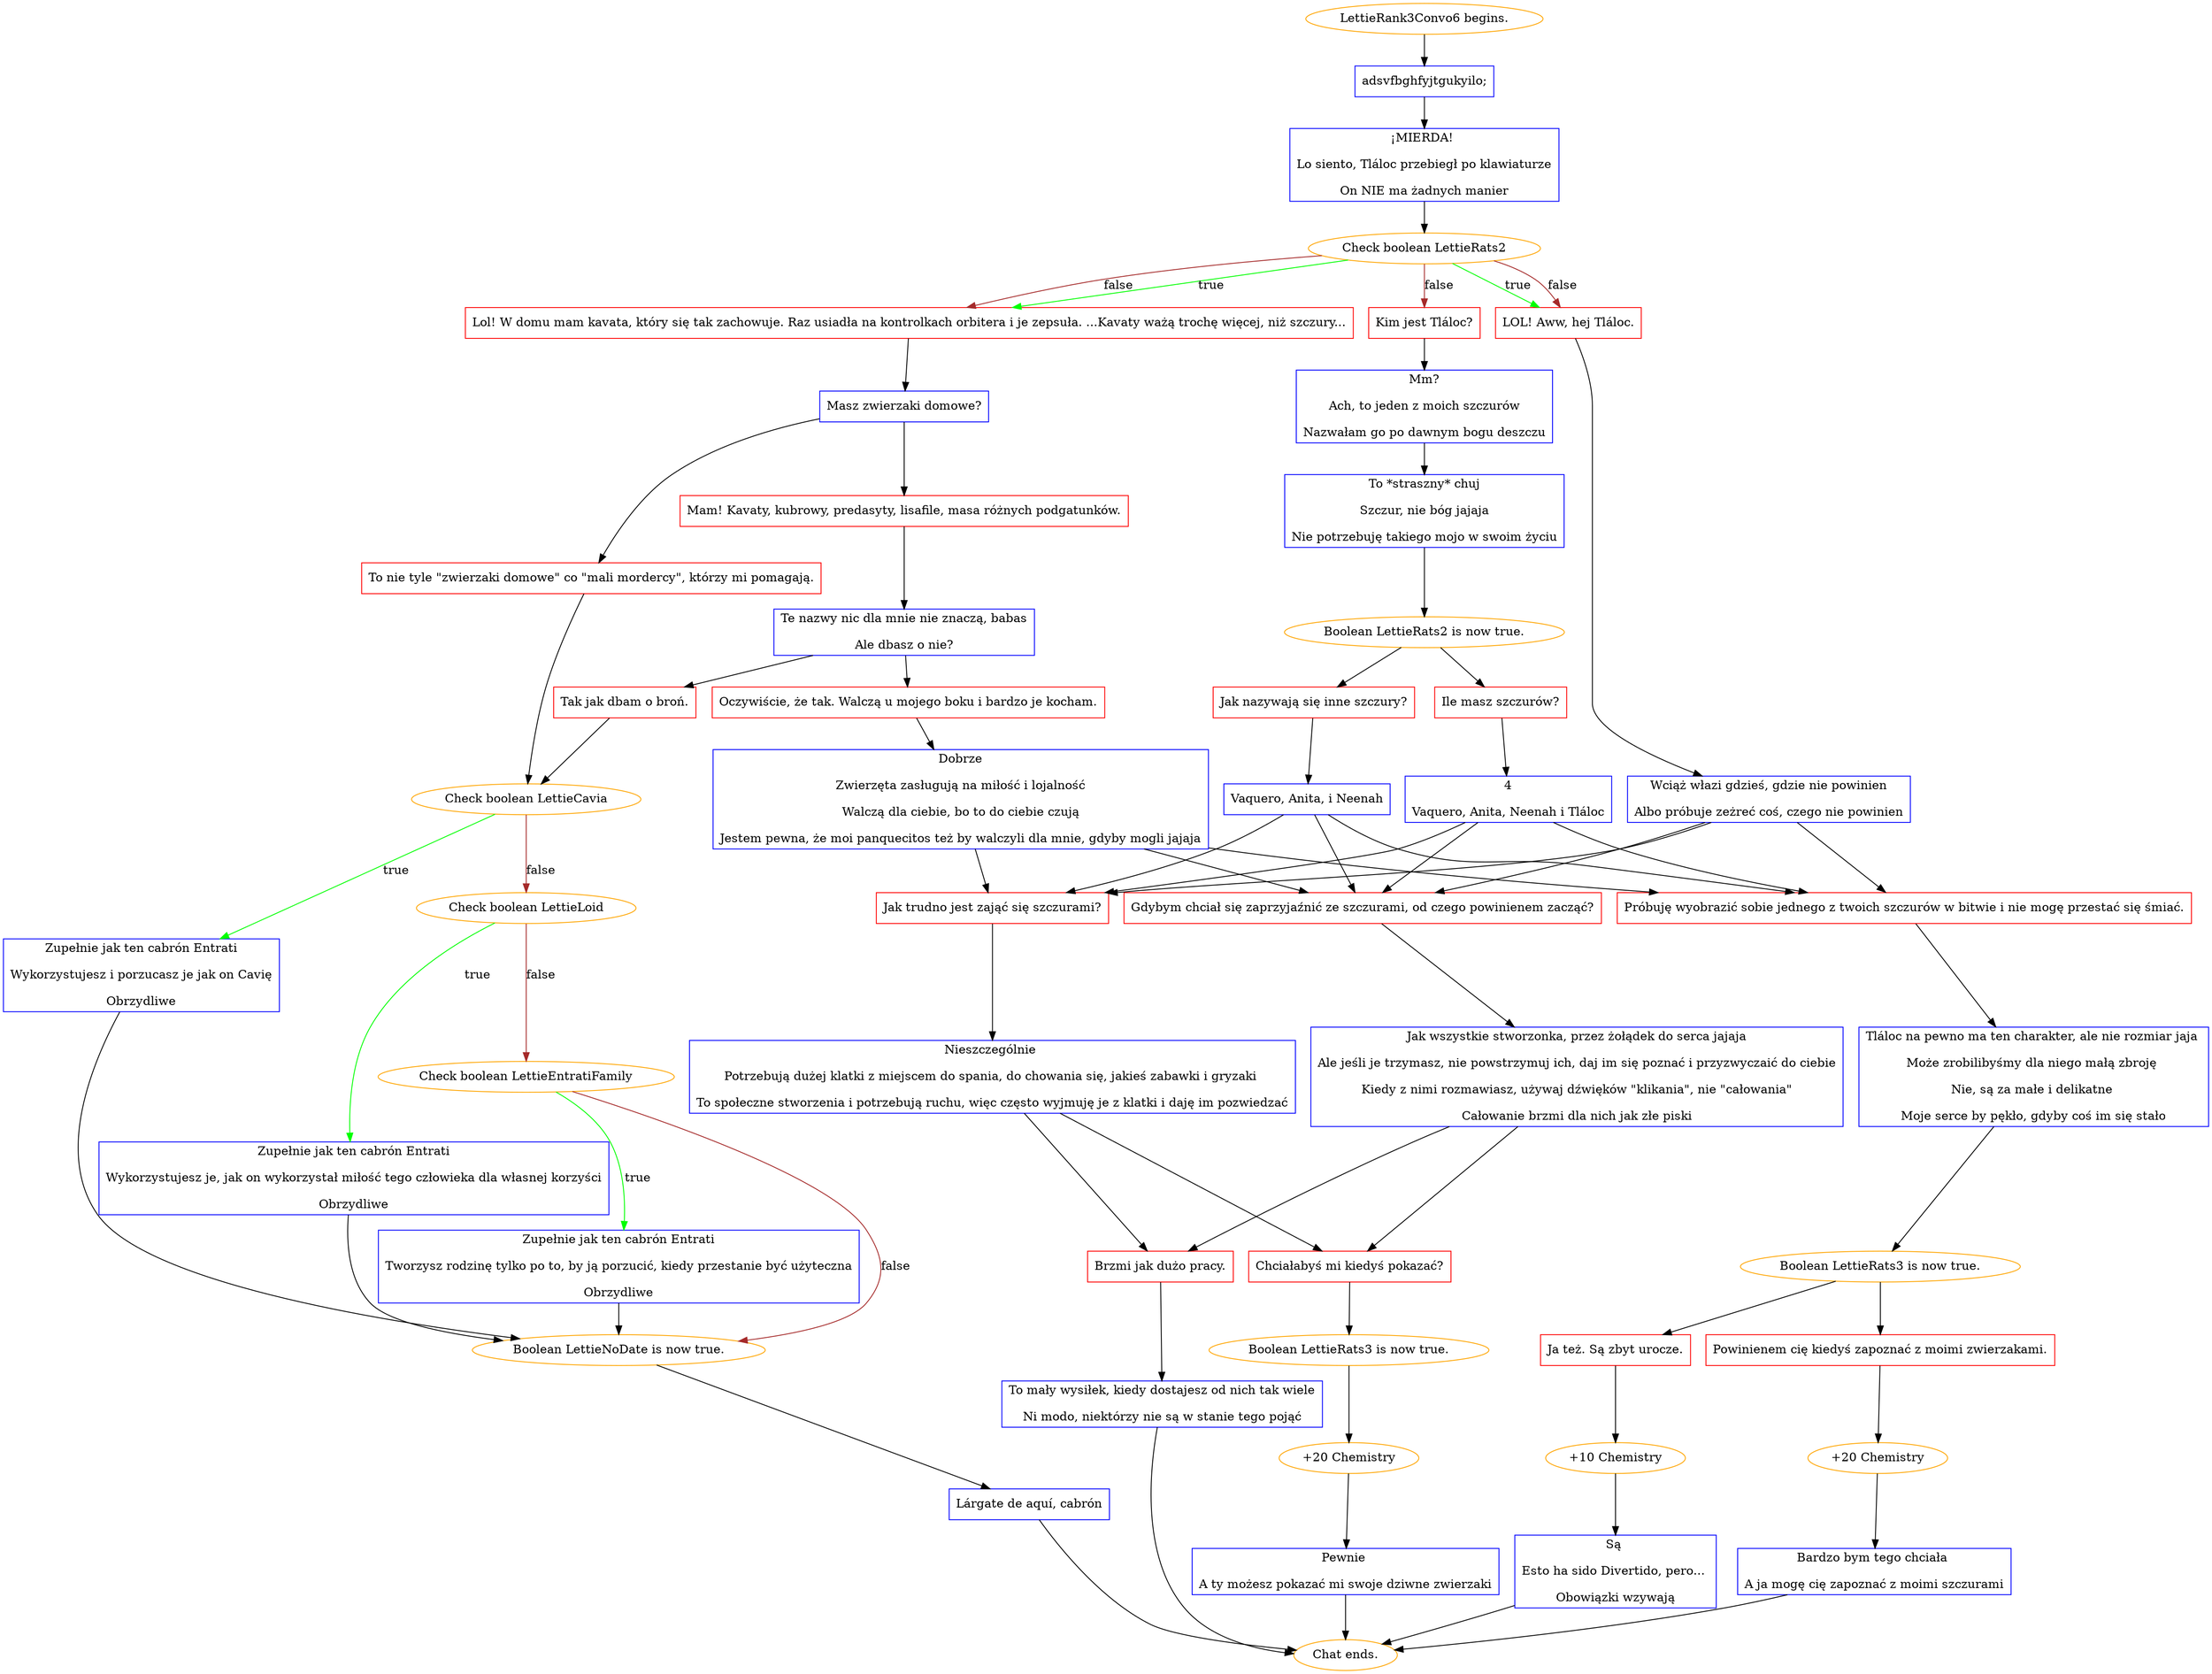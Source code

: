 digraph {
	"LettieRank3Convo6 begins." [color=orange];
		"LettieRank3Convo6 begins." -> j1115227923;
	j1115227923 [label="adsvfbghfyjtgukyilo;",shape=box,color=blue];
		j1115227923 -> j4278445506;
	j4278445506 [label="¡MIERDA! 
Lo siento, Tláloc przebiegł po klawiaturze
On NIE ma żadnych manier",shape=box,color=blue];
		j4278445506 -> j352879681;
	j352879681 [label="Check boolean LettieRats2",color=orange];
		j352879681 -> j3860606831 [label=true,color=green];
		j352879681 -> j594569953 [label=true,color=green];
		j352879681 -> j3860606831 [label=false,color=brown];
		j352879681 -> j4198234244 [label=false,color=brown];
		j352879681 -> j594569953 [label=false,color=brown];
	j3860606831 [label="LOL! Aww, hej Tláloc.",shape=box,color=red];
		j3860606831 -> j1225279085;
	j594569953 [label="Lol! W domu mam kavata, który się tak zachowuje. Raz usiadła na kontrolkach orbitera i je zepsuła. ...Kavaty ważą trochę więcej, niż szczury...",shape=box,color=red];
		j594569953 -> j1412496621;
	j4198234244 [label="Kim jest Tláloc?",shape=box,color=red];
		j4198234244 -> j3211827455;
	j1225279085 [label="Wciąż włazi gdzieś, gdzie nie powinien
Albo próbuje zeżreć coś, czego nie powinien",shape=box,color=blue];
		j1225279085 -> j2122339332;
		j1225279085 -> j3534103068;
		j1225279085 -> j3770606422;
	j1412496621 [label="Masz zwierzaki domowe?",shape=box,color=blue];
		j1412496621 -> j2803638715;
		j1412496621 -> j3210892226;
	j3211827455 [label="Mm?
Ach, to jeden z moich szczurów
Nazwałam go po dawnym bogu deszczu",shape=box,color=blue];
		j3211827455 -> j4276473038;
	j2122339332 [label="Gdybym chciał się zaprzyjaźnić ze szczurami, od czego powinienem zacząć?",shape=box,color=red];
		j2122339332 -> j2804012506;
	j3534103068 [label="Jak trudno jest zająć się szczurami?",shape=box,color=red];
		j3534103068 -> j2212964378;
	j3770606422 [label="Próbuję wyobrazić sobie jednego z twoich szczurów w bitwie i nie mogę przestać się śmiać.",shape=box,color=red];
		j3770606422 -> j326593079;
	j2803638715 [label="Mam! Kavaty, kubrowy, predasyty, lisafile, masa różnych podgatunków.",shape=box,color=red];
		j2803638715 -> j36062201;
	j3210892226 [label="To nie tyle \"zwierzaki domowe\" co \"mali mordercy\", którzy mi pomagają.",shape=box,color=red];
		j3210892226 -> j2709366223;
	j4276473038 [label="To *straszny* chuj
Szczur, nie bóg jajaja
Nie potrzebuję takiego mojo w swoim życiu",shape=box,color=blue];
		j4276473038 -> j10351059;
	j2804012506 [label="Jak wszystkie stworzonka, przez żołądek do serca jajaja
Ale jeśli je trzymasz, nie powstrzymuj ich, daj im się poznać i przyzwyczaić do ciebie
Kiedy z nimi rozmawiasz, używaj dźwięków \"klikania\", nie \"całowania\"
Całowanie brzmi dla nich jak złe piski",shape=box,color=blue];
		j2804012506 -> j492165288;
		j2804012506 -> j3795903089;
	j2212964378 [label="Nieszczególnie 
Potrzebują dużej klatki z miejscem do spania, do chowania się, jakieś zabawki i gryzaki 
To społeczne stworzenia i potrzebują ruchu, więc często wyjmuję je z klatki i daję im pozwiedzać",shape=box,color=blue];
		j2212964378 -> j492165288;
		j2212964378 -> j3795903089;
	j326593079 [label="Tláloc na pewno ma ten charakter, ale nie rozmiar jaja 
Może zrobilibyśmy dla niego małą zbroję 
Nie, są za małe i delikatne 
Moje serce by pękło, gdyby coś im się stało",shape=box,color=blue];
		j326593079 -> j2279302391;
	j36062201 [label="Te nazwy nic dla mnie nie znaczą, babas
Ale dbasz o nie?",shape=box,color=blue];
		j36062201 -> j1449523684;
		j36062201 -> j2780021155;
	j2709366223 [label="Check boolean LettieCavia",color=orange];
		j2709366223 -> j169006621 [label=true,color=green];
		j2709366223 -> j1457704003 [label=false,color=brown];
	j10351059 [label="Boolean LettieRats2 is now true.",color=orange];
		j10351059 -> j1107779450;
		j10351059 -> j784931045;
	j492165288 [label="Chciałabyś mi kiedyś pokazać?",shape=box,color=red];
		j492165288 -> j4291480398;
	j3795903089 [label="Brzmi jak dużo pracy.",shape=box,color=red];
		j3795903089 -> j4114556105;
	j2279302391 [label="Boolean LettieRats3 is now true.",color=orange];
		j2279302391 -> j3728424125;
		j2279302391 -> j90521278;
	j1449523684 [label="Oczywiście, że tak. Walczą u mojego boku i bardzo je kocham.",shape=box,color=red];
		j1449523684 -> j3112080831;
	j2780021155 [label="Tak jak dbam o broń.",shape=box,color=red];
		j2780021155 -> j2709366223;
	j169006621 [label="Zupełnie jak ten cabrón Entrati
Wykorzystujesz i porzucasz je jak on Cavię
Obrzydliwe",shape=box,color=blue];
		j169006621 -> j3650571808;
	j1457704003 [label="Check boolean LettieLoid",color=orange];
		j1457704003 -> j3587054091 [label=true,color=green];
		j1457704003 -> j2739792652 [label=false,color=brown];
	j1107779450 [label="Ile masz szczurów?",shape=box,color=red];
		j1107779450 -> j3568299220;
	j784931045 [label="Jak nazywają się inne szczury?",shape=box,color=red];
		j784931045 -> j2120337488;
	j4291480398 [label="Boolean LettieRats3 is now true.",color=orange];
		j4291480398 -> j3476828787;
	j4114556105 [label="To mały wysiłek, kiedy dostajesz od nich tak wiele
Ni modo, niektórzy nie są w stanie tego pojąć",shape=box,color=blue];
		j4114556105 -> "Chat ends.";
	j3728424125 [label="Ja też. Są zbyt urocze.",shape=box,color=red];
		j3728424125 -> j1542771055;
	j90521278 [label="Powinienem cię kiedyś zapoznać z moimi zwierzakami.",shape=box,color=red];
		j90521278 -> j3485491667;
	j3112080831 [label="Dobrze
Zwierzęta zasługują na miłość i lojalność
Walczą dla ciebie, bo to do ciebie czują
Jestem pewna, że moi panquecitos też by walczyli dla mnie, gdyby mogli jajaja",shape=box,color=blue];
		j3112080831 -> j2122339332;
		j3112080831 -> j3534103068;
		j3112080831 -> j3770606422;
	j3650571808 [label="Boolean LettieNoDate is now true.",color=orange];
		j3650571808 -> j3947662504;
	j3587054091 [label="Zupełnie jak ten cabrón Entrati
Wykorzystujesz je, jak on wykorzystał miłość tego człowieka dla własnej korzyści
Obrzydliwe",shape=box,color=blue];
		j3587054091 -> j3650571808;
	j2739792652 [label="Check boolean LettieEntratiFamily",color=orange];
		j2739792652 -> j2575522474 [label=true,color=green];
		j2739792652 -> j3650571808 [label=false,color=brown];
	j3568299220 [label="4
Vaquero, Anita, Neenah i Tláloc",shape=box,color=blue];
		j3568299220 -> j2122339332;
		j3568299220 -> j3534103068;
		j3568299220 -> j3770606422;
	j2120337488 [label="Vaquero, Anita, i Neenah",shape=box,color=blue];
		j2120337488 -> j2122339332;
		j2120337488 -> j3534103068;
		j2120337488 -> j3770606422;
	j3476828787 [label="+20 Chemistry",color=orange];
		j3476828787 -> j2985310853;
	"Chat ends." [color=orange];
	j1542771055 [label="+10 Chemistry",color=orange];
		j1542771055 -> j486052170;
	j3485491667 [label="+20 Chemistry",color=orange];
		j3485491667 -> j633980927;
	j3947662504 [label="Lárgate de aquí, cabrón",shape=box,color=blue];
		j3947662504 -> "Chat ends.";
	j2575522474 [label="Zupełnie jak ten cabrón Entrati
Tworzysz rodzinę tylko po to, by ją porzucić, kiedy przestanie być użyteczna
Obrzydliwe",shape=box,color=blue];
		j2575522474 -> j3650571808;
	j2985310853 [label="Pewnie 
A ty możesz pokazać mi swoje dziwne zwierzaki",shape=box,color=blue];
		j2985310853 -> "Chat ends.";
	j486052170 [label="Są 
Esto ha sido Divertido, pero... 
Obowiązki wzywają",shape=box,color=blue];
		j486052170 -> "Chat ends.";
	j633980927 [label="Bardzo bym tego chciała 
A ja mogę cię zapoznać z moimi szczurami",shape=box,color=blue];
		j633980927 -> "Chat ends.";
}